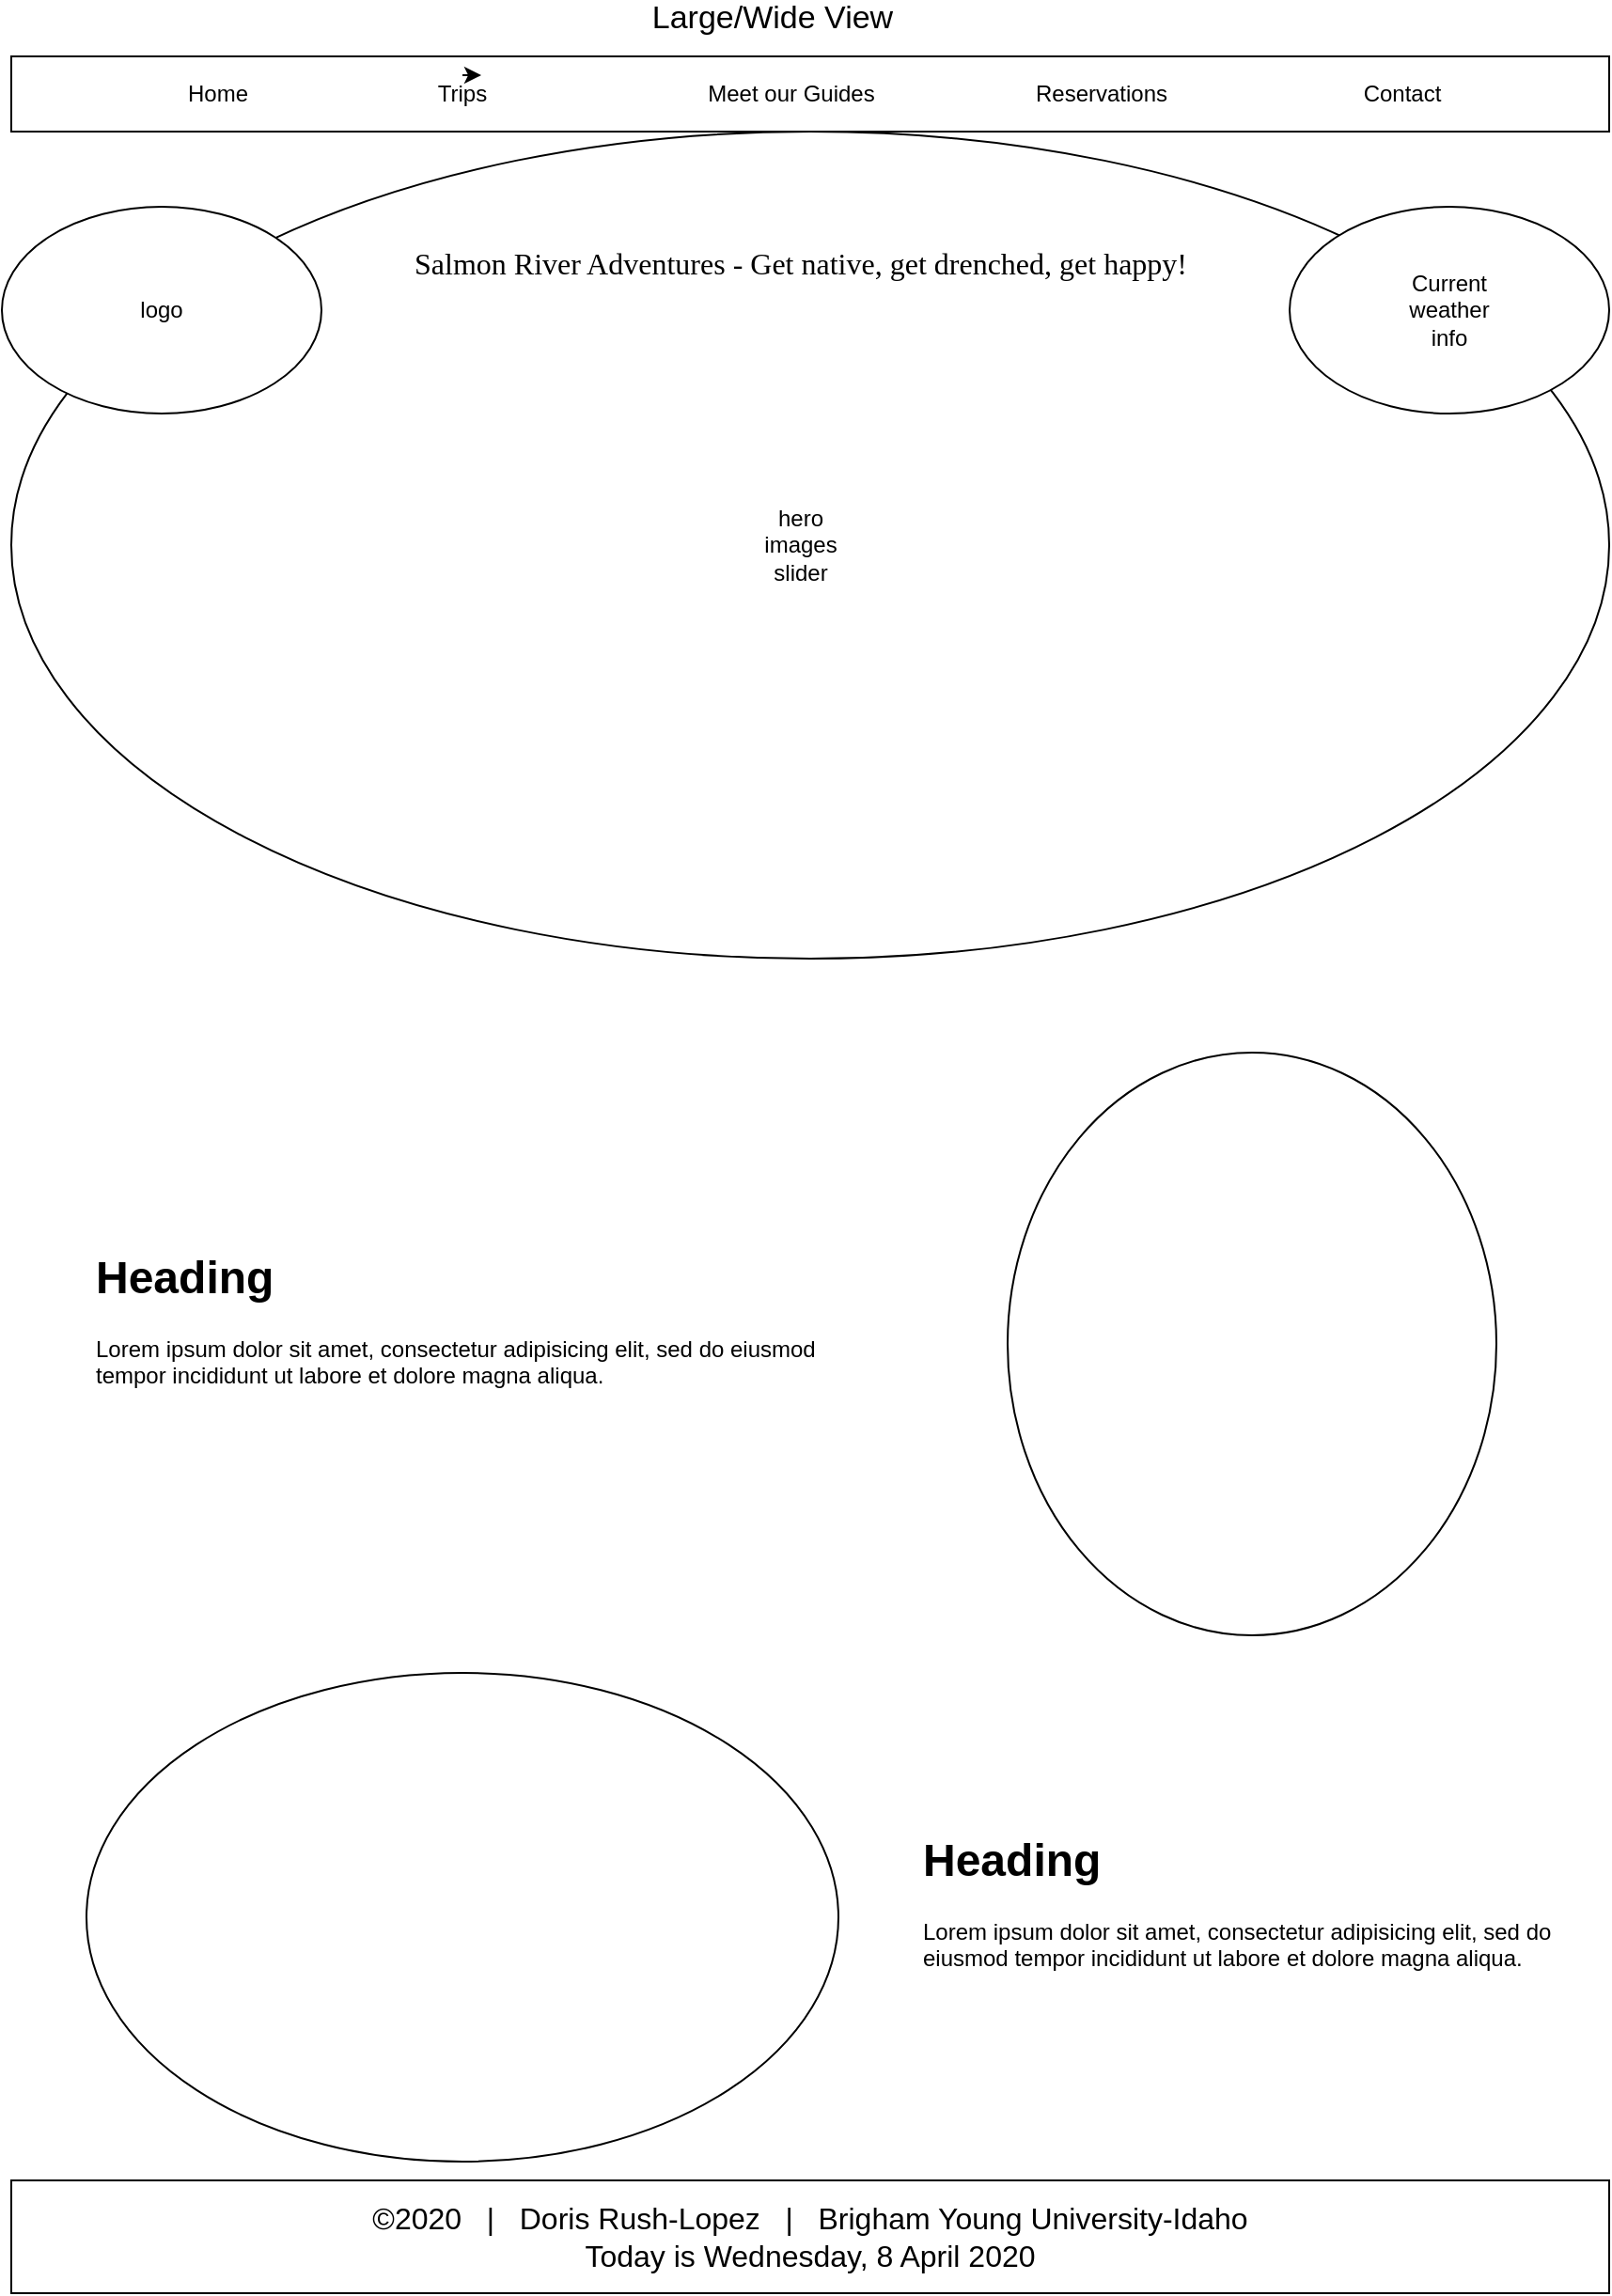 <mxfile version="12.9.3" type="device"><diagram id="ovNj0JLwdFZheudzK46I" name="Page-1"><mxGraphModel dx="1718" dy="464" grid="1" gridSize="10" guides="1" tooltips="1" connect="1" arrows="1" fold="1" page="1" pageScale="1" pageWidth="850" pageHeight="1100" math="0" shadow="0" extFonts="Calligraffiti^https://fonts.googleapis.com/css?family=Calligraffiti"><root><mxCell id="0"/><mxCell id="1" parent="0"/><mxCell id="lYJphtXKpy1Pt4C-zFpJ-3" value="" style="ellipse;whiteSpace=wrap;html=1;" parent="1" vertex="1"><mxGeometry y="70" width="850" height="440" as="geometry"/></mxCell><mxCell id="YILaQSHZKroXL4gVUeh0-12" value="" style="ellipse;whiteSpace=wrap;html=1;" vertex="1" parent="1"><mxGeometry x="680" y="110" width="170" height="110" as="geometry"/></mxCell><mxCell id="y2hFMuf60ldh1d3WY39E-1" value="" style="rounded=0;whiteSpace=wrap;html=1;" parent="1" vertex="1"><mxGeometry y="30" width="850" height="40" as="geometry"/></mxCell><mxCell id="y2hFMuf60ldh1d3WY39E-2" value="Home" style="text;html=1;strokeColor=none;fillColor=none;align=center;verticalAlign=middle;whiteSpace=wrap;rounded=0;" parent="1" vertex="1"><mxGeometry x="90" y="40" width="40" height="20" as="geometry"/></mxCell><mxCell id="y2hFMuf60ldh1d3WY39E-3" value="Trips" style="text;html=1;strokeColor=none;fillColor=none;align=center;verticalAlign=middle;whiteSpace=wrap;rounded=0;" parent="1" vertex="1"><mxGeometry x="220" y="40" width="40" height="20" as="geometry"/></mxCell><mxCell id="y2hFMuf60ldh1d3WY39E-4" value="Meet our Guides" style="text;html=1;strokeColor=none;fillColor=none;align=center;verticalAlign=middle;whiteSpace=wrap;rounded=0;" parent="1" vertex="1"><mxGeometry x="350" y="40" width="130" height="20" as="geometry"/></mxCell><mxCell id="y2hFMuf60ldh1d3WY39E-5" value="Reservations" style="text;html=1;strokeColor=none;fillColor=none;align=center;verticalAlign=middle;whiteSpace=wrap;rounded=0;" parent="1" vertex="1"><mxGeometry x="560" y="40" width="40" height="20" as="geometry"/></mxCell><mxCell id="y2hFMuf60ldh1d3WY39E-6" value="Contact" style="text;html=1;strokeColor=none;fillColor=none;align=center;verticalAlign=middle;whiteSpace=wrap;rounded=0;" parent="1" vertex="1"><mxGeometry x="720" y="40" width="40" height="20" as="geometry"/></mxCell><mxCell id="y2hFMuf60ldh1d3WY39E-11" value="hero images slider" style="text;html=1;strokeColor=none;fillColor=none;align=center;verticalAlign=middle;whiteSpace=wrap;rounded=0;" parent="1" vertex="1"><mxGeometry x="400" y="280" width="40" height="20" as="geometry"/></mxCell><mxCell id="y2hFMuf60ldh1d3WY39E-12" value="" style="ellipse;whiteSpace=wrap;html=1;" parent="1" vertex="1"><mxGeometry x="-5" y="110" width="170" height="110" as="geometry"/></mxCell><mxCell id="y2hFMuf60ldh1d3WY39E-15" value="logo&lt;br&gt;" style="text;html=1;strokeColor=none;fillColor=none;align=center;verticalAlign=middle;whiteSpace=wrap;rounded=0;" parent="1" vertex="1"><mxGeometry x="60" y="155" width="40" height="20" as="geometry"/></mxCell><mxCell id="y2hFMuf60ldh1d3WY39E-21" style="edgeStyle=orthogonalEdgeStyle;rounded=0;orthogonalLoop=1;jettySize=auto;html=1;exitX=0.5;exitY=0;exitDx=0;exitDy=0;entryX=0.75;entryY=0;entryDx=0;entryDy=0;" parent="1" source="y2hFMuf60ldh1d3WY39E-3" target="y2hFMuf60ldh1d3WY39E-3" edge="1"><mxGeometry relative="1" as="geometry"/></mxCell><mxCell id="YILaQSHZKroXL4gVUeh0-1" value="&lt;h1&gt;Heading&lt;/h1&gt;&lt;p&gt;Lorem ipsum dolor sit amet, consectetur adipisicing elit, sed do eiusmod tempor incididunt ut labore et dolore magna aliqua.&lt;/p&gt;" style="text;html=1;strokeColor=none;fillColor=none;spacing=5;spacingTop=-20;whiteSpace=wrap;overflow=hidden;rounded=0;" vertex="1" parent="1"><mxGeometry x="40" y="660" width="430" height="110" as="geometry"/></mxCell><mxCell id="YILaQSHZKroXL4gVUeh0-2" value="" style="ellipse;whiteSpace=wrap;html=1;" vertex="1" parent="1"><mxGeometry x="530" y="560" width="260" height="310" as="geometry"/></mxCell><mxCell id="YILaQSHZKroXL4gVUeh0-4" value="" style="ellipse;whiteSpace=wrap;html=1;" vertex="1" parent="1"><mxGeometry x="40" y="890" width="400" height="260" as="geometry"/></mxCell><mxCell id="YILaQSHZKroXL4gVUeh0-5" value="&lt;h1&gt;Heading&lt;/h1&gt;&lt;p&gt;Lorem ipsum dolor sit amet, consectetur adipisicing elit, sed do eiusmod tempor incididunt ut labore et dolore magna aliqua.&lt;/p&gt;" style="text;html=1;strokeColor=none;fillColor=none;spacing=5;spacingTop=-20;whiteSpace=wrap;overflow=hidden;rounded=0;" vertex="1" parent="1"><mxGeometry x="480" y="970" width="370" height="110" as="geometry"/></mxCell><mxCell id="YILaQSHZKroXL4gVUeh0-6" value="" style="rounded=0;whiteSpace=wrap;html=1;" vertex="1" parent="1"><mxGeometry y="1160" width="850" height="60" as="geometry"/></mxCell><mxCell id="YILaQSHZKroXL4gVUeh0-7" value="&lt;span style=&quot;font-family: sriracha, arial, sans-serif; font-size: medium;&quot;&gt;©2020 &amp;nbsp; | &amp;nbsp; Doris Rush-Lopez &amp;nbsp; | &amp;nbsp; Brigham Young University-Idaho&lt;/span&gt;&lt;div id=&quot;updated&quot; style=&quot;font-family: sriracha, arial, sans-serif; font-size: medium;&quot;&gt;Today is Wednesday, 8 April 2020&lt;/div&gt;" style="text;html=1;strokeColor=none;fillColor=none;align=center;verticalAlign=middle;whiteSpace=wrap;rounded=0;fontColor=#000000;labelBackgroundColor=#ffffff;" vertex="1" parent="1"><mxGeometry y="1180" width="850" height="20" as="geometry"/></mxCell><mxCell id="YILaQSHZKroXL4gVUeh0-8" value="Current weather info" style="text;html=1;strokeColor=none;fillColor=none;align=center;verticalAlign=middle;whiteSpace=wrap;rounded=0;" vertex="1" parent="1"><mxGeometry x="745" y="155" width="40" height="20" as="geometry"/></mxCell><mxCell id="YILaQSHZKroXL4gVUeh0-14" value="&lt;font style=&quot;font-size: 16px&quot;&gt;Salmon River Adventures - Get native, get drenched, get happy!&lt;/font&gt;" style="text;html=1;strokeColor=none;fillColor=none;align=center;verticalAlign=middle;whiteSpace=wrap;rounded=0;labelBackgroundColor=#ffffff;fontColor=#000000;fontFamily=Calligraffiti;FType=g;" vertex="1" parent="1"><mxGeometry x="185" y="130" width="470" height="20" as="geometry"/></mxCell><mxCell id="YILaQSHZKroXL4gVUeh0-15" value="&lt;font style=&quot;font-size: 17px&quot;&gt;Large/Wide View&lt;/font&gt;" style="text;html=1;strokeColor=none;fillColor=none;align=center;verticalAlign=middle;whiteSpace=wrap;rounded=0;labelBackgroundColor=#ffffff;fontColor=#000000;" vertex="1" parent="1"><mxGeometry x="330" width="150" height="20" as="geometry"/></mxCell></root></mxGraphModel></diagram></mxfile>